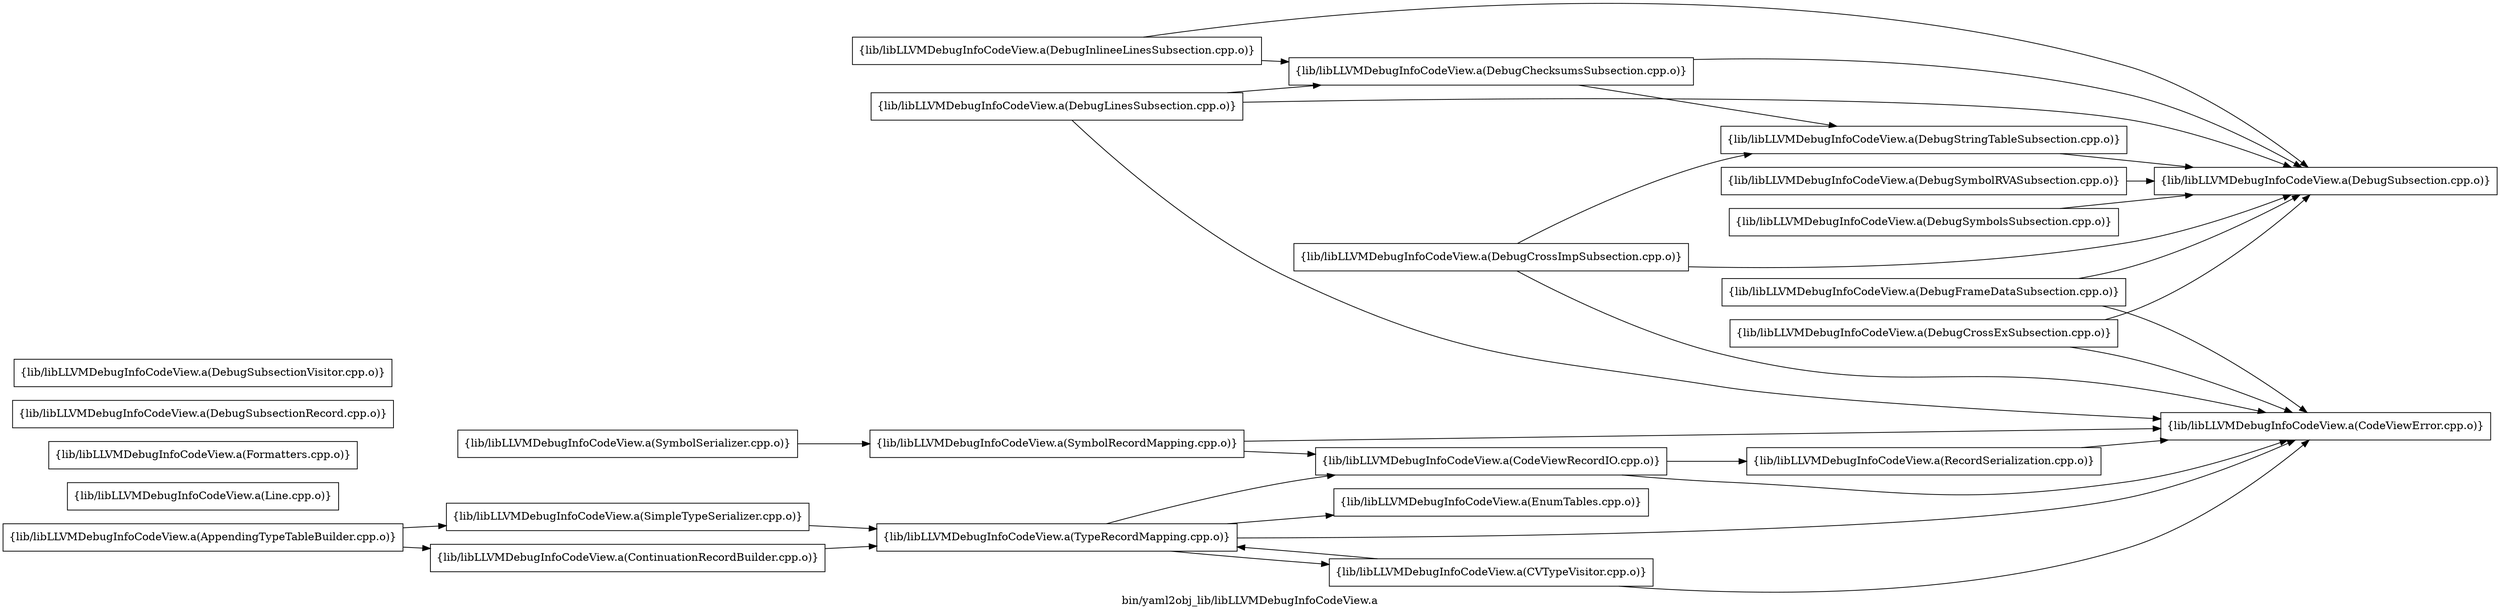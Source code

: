digraph "bin/yaml2obj_lib/libLLVMDebugInfoCodeView.a" {
	label="bin/yaml2obj_lib/libLLVMDebugInfoCodeView.a";
	rankdir=LR;
	{ rank=same; Node0x564099f2cd38;  }

	Node0x564099f2cd38 [shape=record,shape=box,group=0,label="{lib/libLLVMDebugInfoCodeView.a(DebugSymbolRVASubsection.cpp.o)}"];
	Node0x564099f2cd38 -> Node0x564099f2d738;
	Node0x564099f2df58 [shape=record,shape=box,group=0,label="{lib/libLLVMDebugInfoCodeView.a(DebugSymbolsSubsection.cpp.o)}"];
	Node0x564099f2df58 -> Node0x564099f2d738;
	Node0x564099f29c28 [shape=record,shape=box,group=0,label="{lib/libLLVMDebugInfoCodeView.a(Line.cpp.o)}"];
	Node0x564099f29098 [shape=record,shape=box,group=0,label="{lib/libLLVMDebugInfoCodeView.a(CodeViewError.cpp.o)}"];
	Node0x564099f2a3f8 [shape=record,shape=box,group=0,label="{lib/libLLVMDebugInfoCodeView.a(DebugChecksumsSubsection.cpp.o)}"];
	Node0x564099f2a3f8 -> Node0x564099f2cf18;
	Node0x564099f2a3f8 -> Node0x564099f2d738;
	Node0x564099f2ac68 [shape=record,shape=box,group=0,label="{lib/libLLVMDebugInfoCodeView.a(DebugCrossExSubsection.cpp.o)}"];
	Node0x564099f2ac68 -> Node0x564099f29098;
	Node0x564099f2ac68 -> Node0x564099f2d738;
	Node0x564099f2b3e8 [shape=record,shape=box,group=0,label="{lib/libLLVMDebugInfoCodeView.a(DebugCrossImpSubsection.cpp.o)}"];
	Node0x564099f2b3e8 -> Node0x564099f29098;
	Node0x564099f2b3e8 -> Node0x564099f2cf18;
	Node0x564099f2b3e8 -> Node0x564099f2d738;
	Node0x564099f2b8e8 [shape=record,shape=box,group=0,label="{lib/libLLVMDebugInfoCodeView.a(DebugFrameDataSubsection.cpp.o)}"];
	Node0x564099f2b8e8 -> Node0x564099f29098;
	Node0x564099f2b8e8 -> Node0x564099f2d738;
	Node0x564099f2c018 [shape=record,shape=box,group=0,label="{lib/libLLVMDebugInfoCodeView.a(DebugInlineeLinesSubsection.cpp.o)}"];
	Node0x564099f2c018 -> Node0x564099f2a3f8;
	Node0x564099f2c018 -> Node0x564099f2d738;
	Node0x564099f2c6f8 [shape=record,shape=box,group=0,label="{lib/libLLVMDebugInfoCodeView.a(DebugLinesSubsection.cpp.o)}"];
	Node0x564099f2c6f8 -> Node0x564099f29098;
	Node0x564099f2c6f8 -> Node0x564099f2a3f8;
	Node0x564099f2c6f8 -> Node0x564099f2d738;
	Node0x564099f2cf18 [shape=record,shape=box,group=0,label="{lib/libLLVMDebugInfoCodeView.a(DebugStringTableSubsection.cpp.o)}"];
	Node0x564099f2cf18 -> Node0x564099f2d738;
	Node0x564099f2d738 [shape=record,shape=box,group=0,label="{lib/libLLVMDebugInfoCodeView.a(DebugSubsection.cpp.o)}"];
	Node0x564099f294f8 [shape=record,shape=box,group=0,label="{lib/libLLVMDebugInfoCodeView.a(EnumTables.cpp.o)}"];
	Node0x564099f2b528 [shape=record,shape=box,group=0,label="{lib/libLLVMDebugInfoCodeView.a(SymbolRecordMapping.cpp.o)}"];
	Node0x564099f2b528 -> Node0x564099f2aee8;
	Node0x564099f2b528 -> Node0x564099f29098;
	Node0x564099f2fad8 [shape=record,shape=box,group=0,label="{lib/libLLVMDebugInfoCodeView.a(SymbolSerializer.cpp.o)}"];
	Node0x564099f2fad8 -> Node0x564099f2b528;
	Node0x564099f294a8 [shape=record,shape=box,group=0,label="{lib/libLLVMDebugInfoCodeView.a(Formatters.cpp.o)}"];
	Node0x564099f2e548 [shape=record,shape=box,group=0,label="{lib/libLLVMDebugInfoCodeView.a(AppendingTypeTableBuilder.cpp.o)}"];
	Node0x564099f2e548 -> Node0x564099f2adf8;
	Node0x564099f2e548 -> Node0x564099f29638;
	Node0x564099f29638 [shape=record,shape=box,group=0,label="{lib/libLLVMDebugInfoCodeView.a(ContinuationRecordBuilder.cpp.o)}"];
	Node0x564099f29638 -> Node0x564099f2f308;
	Node0x564099f29d18 [shape=record,shape=box,group=0,label="{lib/libLLVMDebugInfoCodeView.a(CVTypeVisitor.cpp.o)}"];
	Node0x564099f29d18 -> Node0x564099f29098;
	Node0x564099f29d18 -> Node0x564099f2f308;
	Node0x564099f2f308 [shape=record,shape=box,group=0,label="{lib/libLLVMDebugInfoCodeView.a(TypeRecordMapping.cpp.o)}"];
	Node0x564099f2f308 -> Node0x564099f294f8;
	Node0x564099f2f308 -> Node0x564099f2aee8;
	Node0x564099f2f308 -> Node0x564099f29098;
	Node0x564099f2f308 -> Node0x564099f29d18;
	Node0x564099f2c9c8 [shape=record,shape=box,group=0,label="{lib/libLLVMDebugInfoCodeView.a(DebugSubsectionRecord.cpp.o)}"];
	Node0x564099f2adf8 [shape=record,shape=box,group=0,label="{lib/libLLVMDebugInfoCodeView.a(SimpleTypeSerializer.cpp.o)}"];
	Node0x564099f2adf8 -> Node0x564099f2f308;
	Node0x564099f2c658 [shape=record,shape=box,group=0,label="{lib/libLLVMDebugInfoCodeView.a(DebugSubsectionVisitor.cpp.o)}"];
	Node0x564099f2aee8 [shape=record,shape=box,group=0,label="{lib/libLLVMDebugInfoCodeView.a(CodeViewRecordIO.cpp.o)}"];
	Node0x564099f2aee8 -> Node0x564099f30ed8;
	Node0x564099f2aee8 -> Node0x564099f29098;
	Node0x564099f30ed8 [shape=record,shape=box,group=0,label="{lib/libLLVMDebugInfoCodeView.a(RecordSerialization.cpp.o)}"];
	Node0x564099f30ed8 -> Node0x564099f29098;
}
